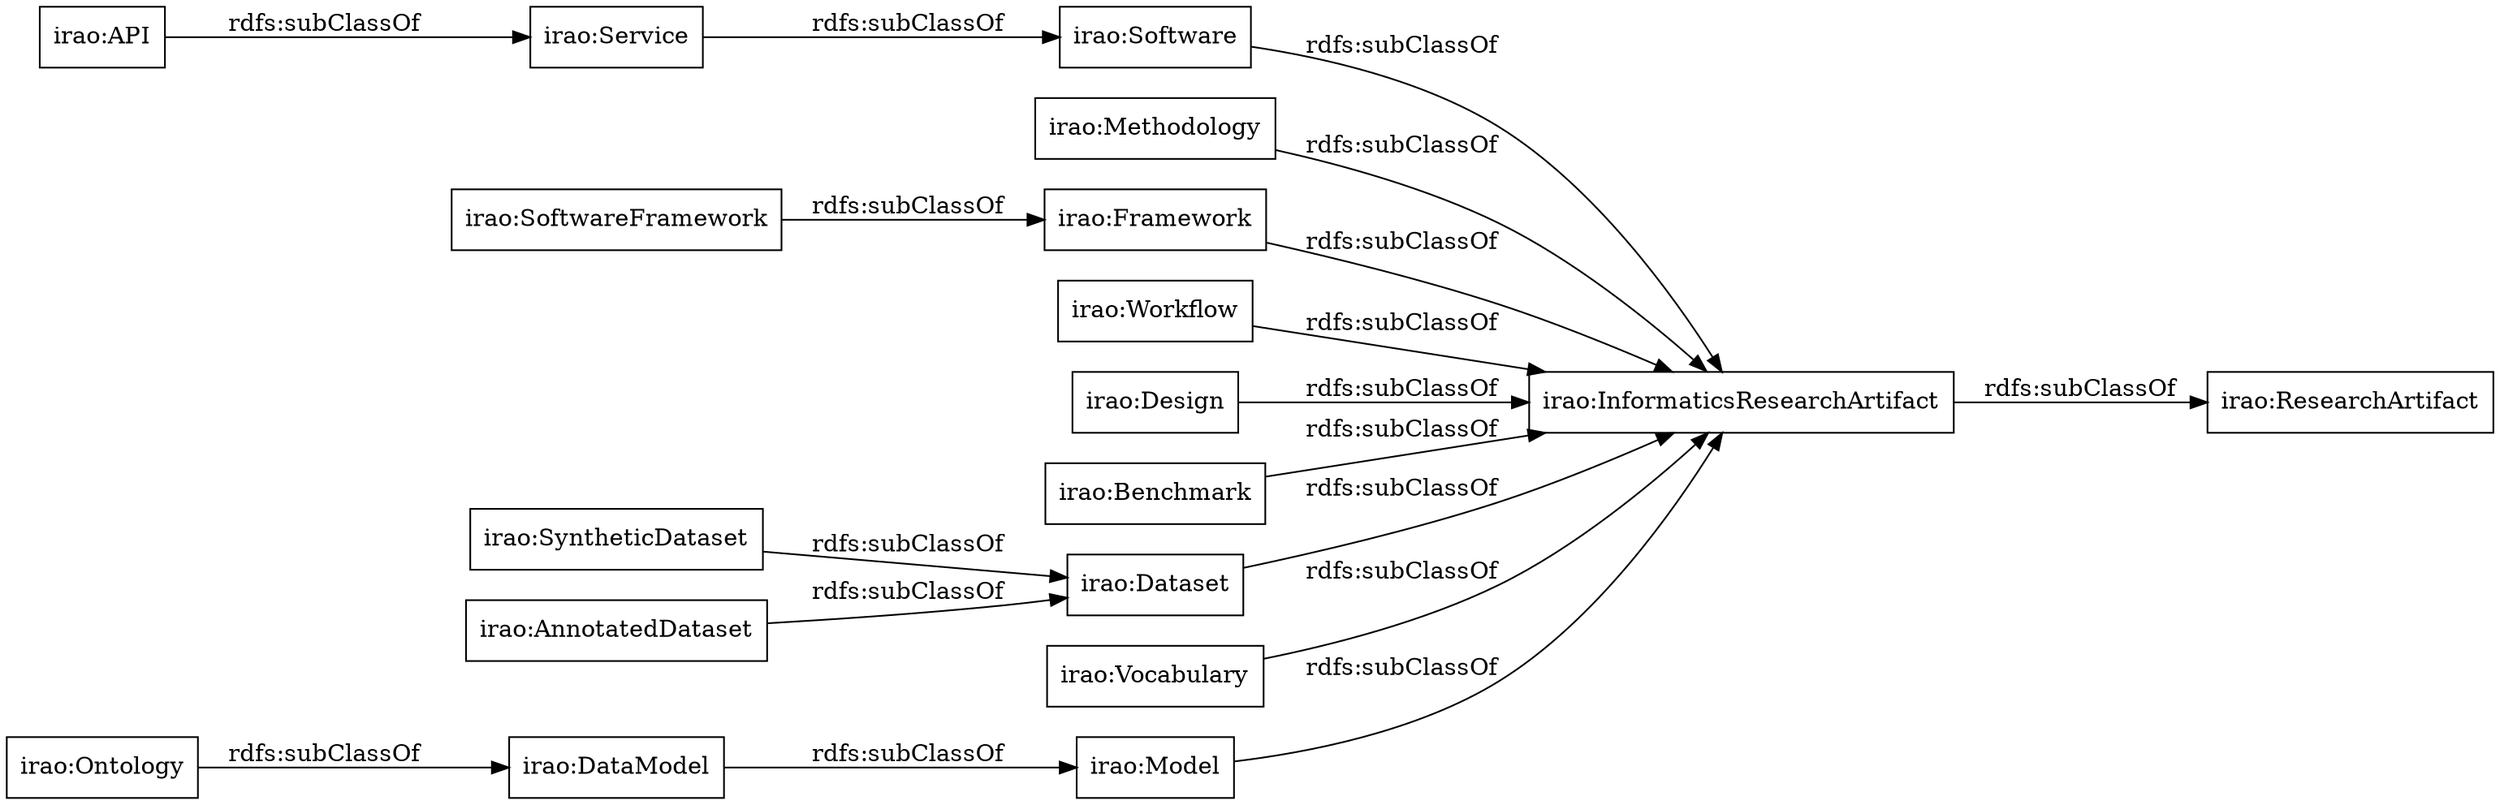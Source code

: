 digraph ar2dtool_diagram { 
rankdir=LR;
size="1000"
node [shape = rectangle, color="black"]; "irao:Model" "irao:Software" "irao:Methodology" "irao:API" "irao:SoftwareFramework" "irao:Framework" "irao:Workflow" "irao:ResearchArtifact" "irao:SyntheticDataset" "irao:Ontology" "irao:Design" "irao:Benchmark" "irao:AnnotatedDataset" "irao:DataModel" "irao:Dataset" "irao:Service" "irao:Vocabulary" "irao:InformaticsResearchArtifact" ; /*classes style*/
	"irao:SoftwareFramework" -> "irao:Framework" [ label = "rdfs:subClassOf" ];
	"irao:Benchmark" -> "irao:InformaticsResearchArtifact" [ label = "rdfs:subClassOf" ];
	"irao:Model" -> "irao:InformaticsResearchArtifact" [ label = "rdfs:subClassOf" ];
	"irao:Vocabulary" -> "irao:InformaticsResearchArtifact" [ label = "rdfs:subClassOf" ];
	"irao:Ontology" -> "irao:DataModel" [ label = "rdfs:subClassOf" ];
	"irao:SyntheticDataset" -> "irao:Dataset" [ label = "rdfs:subClassOf" ];
	"irao:API" -> "irao:Service" [ label = "rdfs:subClassOf" ];
	"irao:InformaticsResearchArtifact" -> "irao:ResearchArtifact" [ label = "rdfs:subClassOf" ];
	"irao:Workflow" -> "irao:InformaticsResearchArtifact" [ label = "rdfs:subClassOf" ];
	"irao:AnnotatedDataset" -> "irao:Dataset" [ label = "rdfs:subClassOf" ];
	"irao:DataModel" -> "irao:Model" [ label = "rdfs:subClassOf" ];
	"irao:Methodology" -> "irao:InformaticsResearchArtifact" [ label = "rdfs:subClassOf" ];
	"irao:Framework" -> "irao:InformaticsResearchArtifact" [ label = "rdfs:subClassOf" ];
	"irao:Service" -> "irao:Software" [ label = "rdfs:subClassOf" ];
	"irao:Dataset" -> "irao:InformaticsResearchArtifact" [ label = "rdfs:subClassOf" ];
	"irao:Design" -> "irao:InformaticsResearchArtifact" [ label = "rdfs:subClassOf" ];
	"irao:Software" -> "irao:InformaticsResearchArtifact" [ label = "rdfs:subClassOf" ];

}
